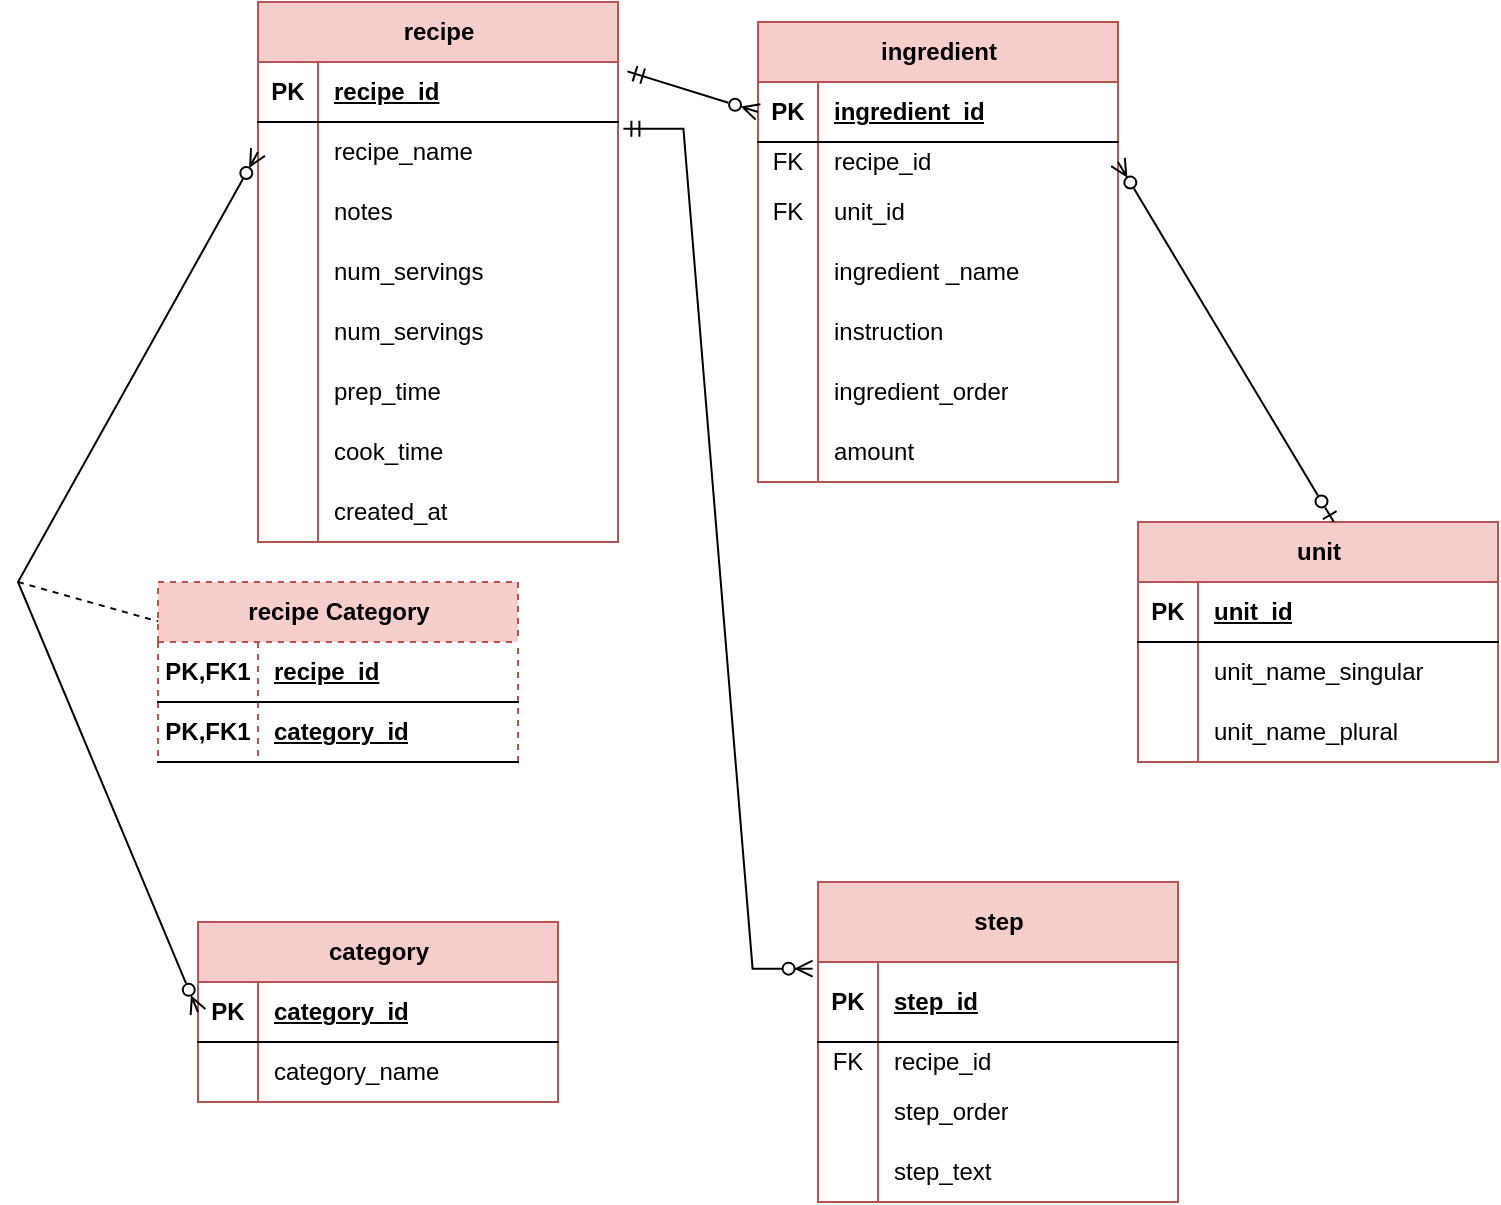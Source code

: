<mxfile version="21.6.1" type="device">
  <diagram name="Page-1" id="COwn-iCRxG1GSKmJsG_L">
    <mxGraphModel dx="2150" dy="827" grid="1" gridSize="10" guides="1" tooltips="1" connect="1" arrows="1" fold="1" page="1" pageScale="1" pageWidth="850" pageHeight="1100" math="0" shadow="0">
      <root>
        <mxCell id="0" />
        <mxCell id="1" parent="0" />
        <mxCell id="LNGiMgMprRt3hZDyTPOg-1" value="recipe" style="shape=table;startSize=30;container=1;collapsible=1;childLayout=tableLayout;fixedRows=1;rowLines=0;fontStyle=1;align=center;resizeLast=1;html=1;fillColor=#f8cecc;strokeColor=#b85450;" parent="1" vertex="1">
          <mxGeometry x="-40" y="40" width="180" height="270" as="geometry" />
        </mxCell>
        <mxCell id="LNGiMgMprRt3hZDyTPOg-2" value="" style="shape=tableRow;horizontal=0;startSize=0;swimlaneHead=0;swimlaneBody=0;fillColor=none;collapsible=0;dropTarget=0;points=[[0,0.5],[1,0.5]];portConstraint=eastwest;top=0;left=0;right=0;bottom=1;" parent="LNGiMgMprRt3hZDyTPOg-1" vertex="1">
          <mxGeometry y="30" width="180" height="30" as="geometry" />
        </mxCell>
        <mxCell id="LNGiMgMprRt3hZDyTPOg-3" value="PK" style="shape=partialRectangle;connectable=0;fillColor=none;top=0;left=0;bottom=0;right=0;fontStyle=1;overflow=hidden;whiteSpace=wrap;html=1;" parent="LNGiMgMprRt3hZDyTPOg-2" vertex="1">
          <mxGeometry width="30" height="30" as="geometry">
            <mxRectangle width="30" height="30" as="alternateBounds" />
          </mxGeometry>
        </mxCell>
        <mxCell id="LNGiMgMprRt3hZDyTPOg-4" value="recipe_id" style="shape=partialRectangle;connectable=0;fillColor=none;top=0;left=0;bottom=0;right=0;align=left;spacingLeft=6;fontStyle=5;overflow=hidden;whiteSpace=wrap;html=1;" parent="LNGiMgMprRt3hZDyTPOg-2" vertex="1">
          <mxGeometry x="30" width="150" height="30" as="geometry">
            <mxRectangle width="150" height="30" as="alternateBounds" />
          </mxGeometry>
        </mxCell>
        <mxCell id="LNGiMgMprRt3hZDyTPOg-5" value="" style="shape=tableRow;horizontal=0;startSize=0;swimlaneHead=0;swimlaneBody=0;fillColor=none;collapsible=0;dropTarget=0;points=[[0,0.5],[1,0.5]];portConstraint=eastwest;top=0;left=0;right=0;bottom=0;" parent="LNGiMgMprRt3hZDyTPOg-1" vertex="1">
          <mxGeometry y="60" width="180" height="30" as="geometry" />
        </mxCell>
        <mxCell id="LNGiMgMprRt3hZDyTPOg-6" value="" style="shape=partialRectangle;connectable=0;fillColor=none;top=0;left=0;bottom=0;right=0;editable=1;overflow=hidden;whiteSpace=wrap;html=1;" parent="LNGiMgMprRt3hZDyTPOg-5" vertex="1">
          <mxGeometry width="30" height="30" as="geometry">
            <mxRectangle width="30" height="30" as="alternateBounds" />
          </mxGeometry>
        </mxCell>
        <mxCell id="LNGiMgMprRt3hZDyTPOg-7" value="recipe_name" style="shape=partialRectangle;connectable=0;fillColor=none;top=0;left=0;bottom=0;right=0;align=left;spacingLeft=6;overflow=hidden;whiteSpace=wrap;html=1;" parent="LNGiMgMprRt3hZDyTPOg-5" vertex="1">
          <mxGeometry x="30" width="150" height="30" as="geometry">
            <mxRectangle width="150" height="30" as="alternateBounds" />
          </mxGeometry>
        </mxCell>
        <mxCell id="LNGiMgMprRt3hZDyTPOg-8" value="" style="shape=tableRow;horizontal=0;startSize=0;swimlaneHead=0;swimlaneBody=0;fillColor=none;collapsible=0;dropTarget=0;points=[[0,0.5],[1,0.5]];portConstraint=eastwest;top=0;left=0;right=0;bottom=0;" parent="LNGiMgMprRt3hZDyTPOg-1" vertex="1">
          <mxGeometry y="90" width="180" height="30" as="geometry" />
        </mxCell>
        <mxCell id="LNGiMgMprRt3hZDyTPOg-9" value="" style="shape=partialRectangle;connectable=0;fillColor=none;top=0;left=0;bottom=0;right=0;editable=1;overflow=hidden;whiteSpace=wrap;html=1;" parent="LNGiMgMprRt3hZDyTPOg-8" vertex="1">
          <mxGeometry width="30" height="30" as="geometry">
            <mxRectangle width="30" height="30" as="alternateBounds" />
          </mxGeometry>
        </mxCell>
        <mxCell id="LNGiMgMprRt3hZDyTPOg-10" value="notes" style="shape=partialRectangle;connectable=0;fillColor=none;top=0;left=0;bottom=0;right=0;align=left;spacingLeft=6;overflow=hidden;whiteSpace=wrap;html=1;" parent="LNGiMgMprRt3hZDyTPOg-8" vertex="1">
          <mxGeometry x="30" width="150" height="30" as="geometry">
            <mxRectangle width="150" height="30" as="alternateBounds" />
          </mxGeometry>
        </mxCell>
        <mxCell id="LNGiMgMprRt3hZDyTPOg-120" value="" style="shape=tableRow;horizontal=0;startSize=0;swimlaneHead=0;swimlaneBody=0;fillColor=none;collapsible=0;dropTarget=0;points=[[0,0.5],[1,0.5]];portConstraint=eastwest;top=0;left=0;right=0;bottom=0;" parent="LNGiMgMprRt3hZDyTPOg-1" vertex="1">
          <mxGeometry y="120" width="180" height="30" as="geometry" />
        </mxCell>
        <mxCell id="LNGiMgMprRt3hZDyTPOg-121" value="" style="shape=partialRectangle;connectable=0;fillColor=none;top=0;left=0;bottom=0;right=0;editable=1;overflow=hidden;whiteSpace=wrap;html=1;" parent="LNGiMgMprRt3hZDyTPOg-120" vertex="1">
          <mxGeometry width="30" height="30" as="geometry">
            <mxRectangle width="30" height="30" as="alternateBounds" />
          </mxGeometry>
        </mxCell>
        <mxCell id="LNGiMgMprRt3hZDyTPOg-122" value="num_servings" style="shape=partialRectangle;connectable=0;fillColor=none;top=0;left=0;bottom=0;right=0;align=left;spacingLeft=6;overflow=hidden;whiteSpace=wrap;html=1;" parent="LNGiMgMprRt3hZDyTPOg-120" vertex="1">
          <mxGeometry x="30" width="150" height="30" as="geometry">
            <mxRectangle width="150" height="30" as="alternateBounds" />
          </mxGeometry>
        </mxCell>
        <mxCell id="LNGiMgMprRt3hZDyTPOg-11" value="" style="shape=tableRow;horizontal=0;startSize=0;swimlaneHead=0;swimlaneBody=0;fillColor=none;collapsible=0;dropTarget=0;points=[[0,0.5],[1,0.5]];portConstraint=eastwest;top=0;left=0;right=0;bottom=0;" parent="LNGiMgMprRt3hZDyTPOg-1" vertex="1">
          <mxGeometry y="150" width="180" height="30" as="geometry" />
        </mxCell>
        <mxCell id="LNGiMgMprRt3hZDyTPOg-12" value="" style="shape=partialRectangle;connectable=0;fillColor=none;top=0;left=0;bottom=0;right=0;editable=1;overflow=hidden;whiteSpace=wrap;html=1;" parent="LNGiMgMprRt3hZDyTPOg-11" vertex="1">
          <mxGeometry width="30" height="30" as="geometry">
            <mxRectangle width="30" height="30" as="alternateBounds" />
          </mxGeometry>
        </mxCell>
        <mxCell id="LNGiMgMprRt3hZDyTPOg-13" value="num_servings" style="shape=partialRectangle;connectable=0;fillColor=none;top=0;left=0;bottom=0;right=0;align=left;spacingLeft=6;overflow=hidden;whiteSpace=wrap;html=1;" parent="LNGiMgMprRt3hZDyTPOg-11" vertex="1">
          <mxGeometry x="30" width="150" height="30" as="geometry">
            <mxRectangle width="150" height="30" as="alternateBounds" />
          </mxGeometry>
        </mxCell>
        <mxCell id="LNGiMgMprRt3hZDyTPOg-92" style="shape=tableRow;horizontal=0;startSize=0;swimlaneHead=0;swimlaneBody=0;fillColor=none;collapsible=0;dropTarget=0;points=[[0,0.5],[1,0.5]];portConstraint=eastwest;top=0;left=0;right=0;bottom=0;" parent="LNGiMgMprRt3hZDyTPOg-1" vertex="1">
          <mxGeometry y="180" width="180" height="30" as="geometry" />
        </mxCell>
        <mxCell id="LNGiMgMprRt3hZDyTPOg-93" style="shape=partialRectangle;connectable=0;fillColor=none;top=0;left=0;bottom=0;right=0;editable=1;overflow=hidden;whiteSpace=wrap;html=1;" parent="LNGiMgMprRt3hZDyTPOg-92" vertex="1">
          <mxGeometry width="30" height="30" as="geometry">
            <mxRectangle width="30" height="30" as="alternateBounds" />
          </mxGeometry>
        </mxCell>
        <mxCell id="LNGiMgMprRt3hZDyTPOg-94" value="prep_time" style="shape=partialRectangle;connectable=0;fillColor=none;top=0;left=0;bottom=0;right=0;align=left;spacingLeft=6;overflow=hidden;whiteSpace=wrap;html=1;" parent="LNGiMgMprRt3hZDyTPOg-92" vertex="1">
          <mxGeometry x="30" width="150" height="30" as="geometry">
            <mxRectangle width="150" height="30" as="alternateBounds" />
          </mxGeometry>
        </mxCell>
        <mxCell id="LNGiMgMprRt3hZDyTPOg-95" style="shape=tableRow;horizontal=0;startSize=0;swimlaneHead=0;swimlaneBody=0;fillColor=none;collapsible=0;dropTarget=0;points=[[0,0.5],[1,0.5]];portConstraint=eastwest;top=0;left=0;right=0;bottom=0;" parent="LNGiMgMprRt3hZDyTPOg-1" vertex="1">
          <mxGeometry y="210" width="180" height="30" as="geometry" />
        </mxCell>
        <mxCell id="LNGiMgMprRt3hZDyTPOg-96" style="shape=partialRectangle;connectable=0;fillColor=none;top=0;left=0;bottom=0;right=0;editable=1;overflow=hidden;whiteSpace=wrap;html=1;" parent="LNGiMgMprRt3hZDyTPOg-95" vertex="1">
          <mxGeometry width="30" height="30" as="geometry">
            <mxRectangle width="30" height="30" as="alternateBounds" />
          </mxGeometry>
        </mxCell>
        <mxCell id="LNGiMgMprRt3hZDyTPOg-97" value="cook_time" style="shape=partialRectangle;connectable=0;fillColor=none;top=0;left=0;bottom=0;right=0;align=left;spacingLeft=6;overflow=hidden;whiteSpace=wrap;html=1;" parent="LNGiMgMprRt3hZDyTPOg-95" vertex="1">
          <mxGeometry x="30" width="150" height="30" as="geometry">
            <mxRectangle width="150" height="30" as="alternateBounds" />
          </mxGeometry>
        </mxCell>
        <mxCell id="LNGiMgMprRt3hZDyTPOg-98" style="shape=tableRow;horizontal=0;startSize=0;swimlaneHead=0;swimlaneBody=0;fillColor=none;collapsible=0;dropTarget=0;points=[[0,0.5],[1,0.5]];portConstraint=eastwest;top=0;left=0;right=0;bottom=0;" parent="LNGiMgMprRt3hZDyTPOg-1" vertex="1">
          <mxGeometry y="240" width="180" height="30" as="geometry" />
        </mxCell>
        <mxCell id="LNGiMgMprRt3hZDyTPOg-99" style="shape=partialRectangle;connectable=0;fillColor=none;top=0;left=0;bottom=0;right=0;editable=1;overflow=hidden;whiteSpace=wrap;html=1;" parent="LNGiMgMprRt3hZDyTPOg-98" vertex="1">
          <mxGeometry width="30" height="30" as="geometry">
            <mxRectangle width="30" height="30" as="alternateBounds" />
          </mxGeometry>
        </mxCell>
        <mxCell id="LNGiMgMprRt3hZDyTPOg-100" value="created_at" style="shape=partialRectangle;connectable=0;fillColor=none;top=0;left=0;bottom=0;right=0;align=left;spacingLeft=6;overflow=hidden;whiteSpace=wrap;html=1;" parent="LNGiMgMprRt3hZDyTPOg-98" vertex="1">
          <mxGeometry x="30" width="150" height="30" as="geometry">
            <mxRectangle width="150" height="30" as="alternateBounds" />
          </mxGeometry>
        </mxCell>
        <mxCell id="LNGiMgMprRt3hZDyTPOg-14" value="ingredient" style="shape=table;startSize=30;container=1;collapsible=1;childLayout=tableLayout;fixedRows=1;rowLines=0;fontStyle=1;align=center;resizeLast=1;html=1;fillColor=#f8cecc;strokeColor=#b85450;" parent="1" vertex="1">
          <mxGeometry x="210" y="50" width="180" height="230" as="geometry" />
        </mxCell>
        <mxCell id="LNGiMgMprRt3hZDyTPOg-15" value="" style="shape=tableRow;horizontal=0;startSize=0;swimlaneHead=0;swimlaneBody=0;fillColor=none;collapsible=0;dropTarget=0;points=[[0,0.5],[1,0.5]];portConstraint=eastwest;top=0;left=0;right=0;bottom=1;" parent="LNGiMgMprRt3hZDyTPOg-14" vertex="1">
          <mxGeometry y="30" width="180" height="30" as="geometry" />
        </mxCell>
        <mxCell id="LNGiMgMprRt3hZDyTPOg-16" value="PK" style="shape=partialRectangle;connectable=0;fillColor=none;top=0;left=0;bottom=0;right=0;fontStyle=1;overflow=hidden;whiteSpace=wrap;html=1;" parent="LNGiMgMprRt3hZDyTPOg-15" vertex="1">
          <mxGeometry width="30" height="30" as="geometry">
            <mxRectangle width="30" height="30" as="alternateBounds" />
          </mxGeometry>
        </mxCell>
        <mxCell id="LNGiMgMprRt3hZDyTPOg-17" value="ingredient_id" style="shape=partialRectangle;connectable=0;fillColor=none;top=0;left=0;bottom=0;right=0;align=left;spacingLeft=6;fontStyle=5;overflow=hidden;whiteSpace=wrap;html=1;" parent="LNGiMgMprRt3hZDyTPOg-15" vertex="1">
          <mxGeometry x="30" width="150" height="30" as="geometry">
            <mxRectangle width="150" height="30" as="alternateBounds" />
          </mxGeometry>
        </mxCell>
        <mxCell id="LNGiMgMprRt3hZDyTPOg-18" value="" style="shape=tableRow;horizontal=0;startSize=0;swimlaneHead=0;swimlaneBody=0;fillColor=none;collapsible=0;dropTarget=0;points=[[0,0.5],[1,0.5]];portConstraint=eastwest;top=0;left=0;right=0;bottom=0;" parent="LNGiMgMprRt3hZDyTPOg-14" vertex="1">
          <mxGeometry y="60" width="180" height="20" as="geometry" />
        </mxCell>
        <mxCell id="LNGiMgMprRt3hZDyTPOg-19" value="FK" style="shape=partialRectangle;connectable=0;fillColor=none;top=0;left=0;bottom=0;right=0;editable=1;overflow=hidden;whiteSpace=wrap;html=1;" parent="LNGiMgMprRt3hZDyTPOg-18" vertex="1">
          <mxGeometry width="30" height="20" as="geometry">
            <mxRectangle width="30" height="20" as="alternateBounds" />
          </mxGeometry>
        </mxCell>
        <mxCell id="LNGiMgMprRt3hZDyTPOg-20" value="recipe_id" style="shape=partialRectangle;connectable=0;fillColor=none;top=0;left=0;bottom=0;right=0;align=left;spacingLeft=6;overflow=hidden;whiteSpace=wrap;html=1;" parent="LNGiMgMprRt3hZDyTPOg-18" vertex="1">
          <mxGeometry x="30" width="150" height="20" as="geometry">
            <mxRectangle width="150" height="20" as="alternateBounds" />
          </mxGeometry>
        </mxCell>
        <mxCell id="LNGiMgMprRt3hZDyTPOg-21" value="" style="shape=tableRow;horizontal=0;startSize=0;swimlaneHead=0;swimlaneBody=0;fillColor=none;collapsible=0;dropTarget=0;points=[[0,0.5],[1,0.5]];portConstraint=eastwest;top=0;left=0;right=0;bottom=0;" parent="LNGiMgMprRt3hZDyTPOg-14" vertex="1">
          <mxGeometry y="80" width="180" height="30" as="geometry" />
        </mxCell>
        <mxCell id="LNGiMgMprRt3hZDyTPOg-22" value="FK" style="shape=partialRectangle;connectable=0;fillColor=none;top=0;left=0;bottom=0;right=0;editable=1;overflow=hidden;whiteSpace=wrap;html=1;" parent="LNGiMgMprRt3hZDyTPOg-21" vertex="1">
          <mxGeometry width="30" height="30" as="geometry">
            <mxRectangle width="30" height="30" as="alternateBounds" />
          </mxGeometry>
        </mxCell>
        <mxCell id="LNGiMgMprRt3hZDyTPOg-23" value="unit_id" style="shape=partialRectangle;connectable=0;fillColor=none;top=0;left=0;bottom=0;right=0;align=left;spacingLeft=6;overflow=hidden;whiteSpace=wrap;html=1;" parent="LNGiMgMprRt3hZDyTPOg-21" vertex="1">
          <mxGeometry x="30" width="150" height="30" as="geometry">
            <mxRectangle width="150" height="30" as="alternateBounds" />
          </mxGeometry>
        </mxCell>
        <mxCell id="LNGiMgMprRt3hZDyTPOg-24" value="" style="shape=tableRow;horizontal=0;startSize=0;swimlaneHead=0;swimlaneBody=0;fillColor=none;collapsible=0;dropTarget=0;points=[[0,0.5],[1,0.5]];portConstraint=eastwest;top=0;left=0;right=0;bottom=0;" parent="LNGiMgMprRt3hZDyTPOg-14" vertex="1">
          <mxGeometry y="110" width="180" height="30" as="geometry" />
        </mxCell>
        <mxCell id="LNGiMgMprRt3hZDyTPOg-25" value="" style="shape=partialRectangle;connectable=0;fillColor=none;top=0;left=0;bottom=0;right=0;editable=1;overflow=hidden;whiteSpace=wrap;html=1;" parent="LNGiMgMprRt3hZDyTPOg-24" vertex="1">
          <mxGeometry width="30" height="30" as="geometry">
            <mxRectangle width="30" height="30" as="alternateBounds" />
          </mxGeometry>
        </mxCell>
        <mxCell id="LNGiMgMprRt3hZDyTPOg-26" value="ingredient _name" style="shape=partialRectangle;connectable=0;fillColor=none;top=0;left=0;bottom=0;right=0;align=left;spacingLeft=6;overflow=hidden;whiteSpace=wrap;html=1;" parent="LNGiMgMprRt3hZDyTPOg-24" vertex="1">
          <mxGeometry x="30" width="150" height="30" as="geometry">
            <mxRectangle width="150" height="30" as="alternateBounds" />
          </mxGeometry>
        </mxCell>
        <mxCell id="LNGiMgMprRt3hZDyTPOg-101" style="shape=tableRow;horizontal=0;startSize=0;swimlaneHead=0;swimlaneBody=0;fillColor=none;collapsible=0;dropTarget=0;points=[[0,0.5],[1,0.5]];portConstraint=eastwest;top=0;left=0;right=0;bottom=0;" parent="LNGiMgMprRt3hZDyTPOg-14" vertex="1">
          <mxGeometry y="140" width="180" height="30" as="geometry" />
        </mxCell>
        <mxCell id="LNGiMgMprRt3hZDyTPOg-102" style="shape=partialRectangle;connectable=0;fillColor=none;top=0;left=0;bottom=0;right=0;editable=1;overflow=hidden;whiteSpace=wrap;html=1;" parent="LNGiMgMprRt3hZDyTPOg-101" vertex="1">
          <mxGeometry width="30" height="30" as="geometry">
            <mxRectangle width="30" height="30" as="alternateBounds" />
          </mxGeometry>
        </mxCell>
        <mxCell id="LNGiMgMprRt3hZDyTPOg-103" value="instruction" style="shape=partialRectangle;connectable=0;fillColor=none;top=0;left=0;bottom=0;right=0;align=left;spacingLeft=6;overflow=hidden;whiteSpace=wrap;html=1;" parent="LNGiMgMprRt3hZDyTPOg-101" vertex="1">
          <mxGeometry x="30" width="150" height="30" as="geometry">
            <mxRectangle width="150" height="30" as="alternateBounds" />
          </mxGeometry>
        </mxCell>
        <mxCell id="LNGiMgMprRt3hZDyTPOg-104" style="shape=tableRow;horizontal=0;startSize=0;swimlaneHead=0;swimlaneBody=0;fillColor=none;collapsible=0;dropTarget=0;points=[[0,0.5],[1,0.5]];portConstraint=eastwest;top=0;left=0;right=0;bottom=0;" parent="LNGiMgMprRt3hZDyTPOg-14" vertex="1">
          <mxGeometry y="170" width="180" height="30" as="geometry" />
        </mxCell>
        <mxCell id="LNGiMgMprRt3hZDyTPOg-105" style="shape=partialRectangle;connectable=0;fillColor=none;top=0;left=0;bottom=0;right=0;editable=1;overflow=hidden;whiteSpace=wrap;html=1;" parent="LNGiMgMprRt3hZDyTPOg-104" vertex="1">
          <mxGeometry width="30" height="30" as="geometry">
            <mxRectangle width="30" height="30" as="alternateBounds" />
          </mxGeometry>
        </mxCell>
        <mxCell id="LNGiMgMprRt3hZDyTPOg-106" value="ingredient_order" style="shape=partialRectangle;connectable=0;fillColor=none;top=0;left=0;bottom=0;right=0;align=left;spacingLeft=6;overflow=hidden;whiteSpace=wrap;html=1;" parent="LNGiMgMprRt3hZDyTPOg-104" vertex="1">
          <mxGeometry x="30" width="150" height="30" as="geometry">
            <mxRectangle width="150" height="30" as="alternateBounds" />
          </mxGeometry>
        </mxCell>
        <mxCell id="LNGiMgMprRt3hZDyTPOg-107" style="shape=tableRow;horizontal=0;startSize=0;swimlaneHead=0;swimlaneBody=0;fillColor=none;collapsible=0;dropTarget=0;points=[[0,0.5],[1,0.5]];portConstraint=eastwest;top=0;left=0;right=0;bottom=0;" parent="LNGiMgMprRt3hZDyTPOg-14" vertex="1">
          <mxGeometry y="200" width="180" height="30" as="geometry" />
        </mxCell>
        <mxCell id="LNGiMgMprRt3hZDyTPOg-108" style="shape=partialRectangle;connectable=0;fillColor=none;top=0;left=0;bottom=0;right=0;editable=1;overflow=hidden;whiteSpace=wrap;html=1;" parent="LNGiMgMprRt3hZDyTPOg-107" vertex="1">
          <mxGeometry width="30" height="30" as="geometry">
            <mxRectangle width="30" height="30" as="alternateBounds" />
          </mxGeometry>
        </mxCell>
        <mxCell id="LNGiMgMprRt3hZDyTPOg-109" value="amount" style="shape=partialRectangle;connectable=0;fillColor=none;top=0;left=0;bottom=0;right=0;align=left;spacingLeft=6;overflow=hidden;whiteSpace=wrap;html=1;" parent="LNGiMgMprRt3hZDyTPOg-107" vertex="1">
          <mxGeometry x="30" width="150" height="30" as="geometry">
            <mxRectangle width="150" height="30" as="alternateBounds" />
          </mxGeometry>
        </mxCell>
        <mxCell id="LNGiMgMprRt3hZDyTPOg-27" value="recipe Category" style="shape=table;startSize=30;container=1;collapsible=1;childLayout=tableLayout;fixedRows=1;rowLines=0;fontStyle=1;align=center;resizeLast=1;html=1;dashed=1;fillColor=#f8cecc;strokeColor=#b85450;" parent="1" vertex="1">
          <mxGeometry x="-90" y="330" width="180" height="90" as="geometry" />
        </mxCell>
        <mxCell id="LNGiMgMprRt3hZDyTPOg-28" value="" style="shape=tableRow;horizontal=0;startSize=0;swimlaneHead=0;swimlaneBody=0;fillColor=none;collapsible=0;dropTarget=0;points=[[0,0.5],[1,0.5]];portConstraint=eastwest;top=0;left=0;right=0;bottom=1;" parent="LNGiMgMprRt3hZDyTPOg-27" vertex="1">
          <mxGeometry y="30" width="180" height="30" as="geometry" />
        </mxCell>
        <mxCell id="LNGiMgMprRt3hZDyTPOg-29" value="PK,FK1" style="shape=partialRectangle;connectable=0;fillColor=none;top=0;left=0;bottom=0;right=0;fontStyle=1;overflow=hidden;whiteSpace=wrap;html=1;" parent="LNGiMgMprRt3hZDyTPOg-28" vertex="1">
          <mxGeometry width="50" height="30" as="geometry">
            <mxRectangle width="50" height="30" as="alternateBounds" />
          </mxGeometry>
        </mxCell>
        <mxCell id="LNGiMgMprRt3hZDyTPOg-30" value="recipe_id" style="shape=partialRectangle;connectable=0;fillColor=none;top=0;left=0;bottom=0;right=0;align=left;spacingLeft=6;fontStyle=5;overflow=hidden;whiteSpace=wrap;html=1;" parent="LNGiMgMprRt3hZDyTPOg-28" vertex="1">
          <mxGeometry x="50" width="130" height="30" as="geometry">
            <mxRectangle width="130" height="30" as="alternateBounds" />
          </mxGeometry>
        </mxCell>
        <mxCell id="LNGiMgMprRt3hZDyTPOg-110" value="" style="shape=tableRow;horizontal=0;startSize=0;swimlaneHead=0;swimlaneBody=0;fillColor=none;collapsible=0;dropTarget=0;points=[[0,0.5],[1,0.5]];portConstraint=eastwest;top=0;left=0;right=0;bottom=1;" parent="LNGiMgMprRt3hZDyTPOg-27" vertex="1">
          <mxGeometry y="60" width="180" height="30" as="geometry" />
        </mxCell>
        <mxCell id="LNGiMgMprRt3hZDyTPOg-111" value="PK,FK1" style="shape=partialRectangle;connectable=0;fillColor=none;top=0;left=0;bottom=0;right=0;fontStyle=1;overflow=hidden;whiteSpace=wrap;html=1;" parent="LNGiMgMprRt3hZDyTPOg-110" vertex="1">
          <mxGeometry width="50" height="30" as="geometry">
            <mxRectangle width="50" height="30" as="alternateBounds" />
          </mxGeometry>
        </mxCell>
        <mxCell id="LNGiMgMprRt3hZDyTPOg-112" value="category_id" style="shape=partialRectangle;connectable=0;fillColor=none;top=0;left=0;bottom=0;right=0;align=left;spacingLeft=6;fontStyle=5;overflow=hidden;whiteSpace=wrap;html=1;" parent="LNGiMgMprRt3hZDyTPOg-110" vertex="1">
          <mxGeometry x="50" width="130" height="30" as="geometry">
            <mxRectangle width="130" height="30" as="alternateBounds" />
          </mxGeometry>
        </mxCell>
        <mxCell id="LNGiMgMprRt3hZDyTPOg-40" value="unit" style="shape=table;startSize=30;container=1;collapsible=1;childLayout=tableLayout;fixedRows=1;rowLines=0;fontStyle=1;align=center;resizeLast=1;html=1;fillColor=#f8cecc;strokeColor=#b85450;" parent="1" vertex="1">
          <mxGeometry x="400" y="300" width="180" height="120" as="geometry" />
        </mxCell>
        <mxCell id="LNGiMgMprRt3hZDyTPOg-41" value="" style="shape=tableRow;horizontal=0;startSize=0;swimlaneHead=0;swimlaneBody=0;fillColor=none;collapsible=0;dropTarget=0;points=[[0,0.5],[1,0.5]];portConstraint=eastwest;top=0;left=0;right=0;bottom=1;" parent="LNGiMgMprRt3hZDyTPOg-40" vertex="1">
          <mxGeometry y="30" width="180" height="30" as="geometry" />
        </mxCell>
        <mxCell id="LNGiMgMprRt3hZDyTPOg-42" value="PK" style="shape=partialRectangle;connectable=0;fillColor=none;top=0;left=0;bottom=0;right=0;fontStyle=1;overflow=hidden;whiteSpace=wrap;html=1;" parent="LNGiMgMprRt3hZDyTPOg-41" vertex="1">
          <mxGeometry width="30" height="30" as="geometry">
            <mxRectangle width="30" height="30" as="alternateBounds" />
          </mxGeometry>
        </mxCell>
        <mxCell id="LNGiMgMprRt3hZDyTPOg-43" value="unit_id" style="shape=partialRectangle;connectable=0;fillColor=none;top=0;left=0;bottom=0;right=0;align=left;spacingLeft=6;fontStyle=5;overflow=hidden;whiteSpace=wrap;html=1;" parent="LNGiMgMprRt3hZDyTPOg-41" vertex="1">
          <mxGeometry x="30" width="150" height="30" as="geometry">
            <mxRectangle width="150" height="30" as="alternateBounds" />
          </mxGeometry>
        </mxCell>
        <mxCell id="LNGiMgMprRt3hZDyTPOg-44" value="" style="shape=tableRow;horizontal=0;startSize=0;swimlaneHead=0;swimlaneBody=0;fillColor=none;collapsible=0;dropTarget=0;points=[[0,0.5],[1,0.5]];portConstraint=eastwest;top=0;left=0;right=0;bottom=0;" parent="LNGiMgMprRt3hZDyTPOg-40" vertex="1">
          <mxGeometry y="60" width="180" height="30" as="geometry" />
        </mxCell>
        <mxCell id="LNGiMgMprRt3hZDyTPOg-45" value="" style="shape=partialRectangle;connectable=0;fillColor=none;top=0;left=0;bottom=0;right=0;editable=1;overflow=hidden;whiteSpace=wrap;html=1;" parent="LNGiMgMprRt3hZDyTPOg-44" vertex="1">
          <mxGeometry width="30" height="30" as="geometry">
            <mxRectangle width="30" height="30" as="alternateBounds" />
          </mxGeometry>
        </mxCell>
        <mxCell id="LNGiMgMprRt3hZDyTPOg-46" value="unit_name_singular" style="shape=partialRectangle;connectable=0;fillColor=none;top=0;left=0;bottom=0;right=0;align=left;spacingLeft=6;overflow=hidden;whiteSpace=wrap;html=1;" parent="LNGiMgMprRt3hZDyTPOg-44" vertex="1">
          <mxGeometry x="30" width="150" height="30" as="geometry">
            <mxRectangle width="150" height="30" as="alternateBounds" />
          </mxGeometry>
        </mxCell>
        <mxCell id="LNGiMgMprRt3hZDyTPOg-47" value="" style="shape=tableRow;horizontal=0;startSize=0;swimlaneHead=0;swimlaneBody=0;fillColor=none;collapsible=0;dropTarget=0;points=[[0,0.5],[1,0.5]];portConstraint=eastwest;top=0;left=0;right=0;bottom=0;" parent="LNGiMgMprRt3hZDyTPOg-40" vertex="1">
          <mxGeometry y="90" width="180" height="30" as="geometry" />
        </mxCell>
        <mxCell id="LNGiMgMprRt3hZDyTPOg-48" value="" style="shape=partialRectangle;connectable=0;fillColor=none;top=0;left=0;bottom=0;right=0;editable=1;overflow=hidden;whiteSpace=wrap;html=1;" parent="LNGiMgMprRt3hZDyTPOg-47" vertex="1">
          <mxGeometry width="30" height="30" as="geometry">
            <mxRectangle width="30" height="30" as="alternateBounds" />
          </mxGeometry>
        </mxCell>
        <mxCell id="LNGiMgMprRt3hZDyTPOg-49" value="unit_name_plural" style="shape=partialRectangle;connectable=0;fillColor=none;top=0;left=0;bottom=0;right=0;align=left;spacingLeft=6;overflow=hidden;whiteSpace=wrap;html=1;" parent="LNGiMgMprRt3hZDyTPOg-47" vertex="1">
          <mxGeometry x="30" width="150" height="30" as="geometry">
            <mxRectangle width="150" height="30" as="alternateBounds" />
          </mxGeometry>
        </mxCell>
        <mxCell id="LNGiMgMprRt3hZDyTPOg-66" value="category" style="shape=table;startSize=30;container=1;collapsible=1;childLayout=tableLayout;fixedRows=1;rowLines=0;fontStyle=1;align=center;resizeLast=1;html=1;fillColor=#f8cecc;strokeColor=#b85450;" parent="1" vertex="1">
          <mxGeometry x="-70" y="500" width="180" height="90" as="geometry" />
        </mxCell>
        <mxCell id="LNGiMgMprRt3hZDyTPOg-67" value="" style="shape=tableRow;horizontal=0;startSize=0;swimlaneHead=0;swimlaneBody=0;fillColor=none;collapsible=0;dropTarget=0;points=[[0,0.5],[1,0.5]];portConstraint=eastwest;top=0;left=0;right=0;bottom=1;" parent="LNGiMgMprRt3hZDyTPOg-66" vertex="1">
          <mxGeometry y="30" width="180" height="30" as="geometry" />
        </mxCell>
        <mxCell id="LNGiMgMprRt3hZDyTPOg-68" value="PK" style="shape=partialRectangle;connectable=0;fillColor=none;top=0;left=0;bottom=0;right=0;fontStyle=1;overflow=hidden;whiteSpace=wrap;html=1;" parent="LNGiMgMprRt3hZDyTPOg-67" vertex="1">
          <mxGeometry width="30" height="30" as="geometry">
            <mxRectangle width="30" height="30" as="alternateBounds" />
          </mxGeometry>
        </mxCell>
        <mxCell id="LNGiMgMprRt3hZDyTPOg-69" value="category_id" style="shape=partialRectangle;connectable=0;fillColor=none;top=0;left=0;bottom=0;right=0;align=left;spacingLeft=6;fontStyle=5;overflow=hidden;whiteSpace=wrap;html=1;" parent="LNGiMgMprRt3hZDyTPOg-67" vertex="1">
          <mxGeometry x="30" width="150" height="30" as="geometry">
            <mxRectangle width="150" height="30" as="alternateBounds" />
          </mxGeometry>
        </mxCell>
        <mxCell id="LNGiMgMprRt3hZDyTPOg-70" value="" style="shape=tableRow;horizontal=0;startSize=0;swimlaneHead=0;swimlaneBody=0;fillColor=none;collapsible=0;dropTarget=0;points=[[0,0.5],[1,0.5]];portConstraint=eastwest;top=0;left=0;right=0;bottom=0;" parent="LNGiMgMprRt3hZDyTPOg-66" vertex="1">
          <mxGeometry y="60" width="180" height="30" as="geometry" />
        </mxCell>
        <mxCell id="LNGiMgMprRt3hZDyTPOg-71" value="" style="shape=partialRectangle;connectable=0;fillColor=none;top=0;left=0;bottom=0;right=0;editable=1;overflow=hidden;whiteSpace=wrap;html=1;" parent="LNGiMgMprRt3hZDyTPOg-70" vertex="1">
          <mxGeometry width="30" height="30" as="geometry">
            <mxRectangle width="30" height="30" as="alternateBounds" />
          </mxGeometry>
        </mxCell>
        <mxCell id="LNGiMgMprRt3hZDyTPOg-72" value="category_name" style="shape=partialRectangle;connectable=0;fillColor=none;top=0;left=0;bottom=0;right=0;align=left;spacingLeft=6;overflow=hidden;whiteSpace=wrap;html=1;" parent="LNGiMgMprRt3hZDyTPOg-70" vertex="1">
          <mxGeometry x="30" width="150" height="30" as="geometry">
            <mxRectangle width="150" height="30" as="alternateBounds" />
          </mxGeometry>
        </mxCell>
        <mxCell id="LNGiMgMprRt3hZDyTPOg-79" value="step" style="shape=table;startSize=40;container=1;collapsible=1;childLayout=tableLayout;fixedRows=1;rowLines=0;fontStyle=1;align=center;resizeLast=1;html=1;fillColor=#f8cecc;strokeColor=#b85450;" parent="1" vertex="1">
          <mxGeometry x="240" y="480" width="180" height="160" as="geometry" />
        </mxCell>
        <mxCell id="LNGiMgMprRt3hZDyTPOg-80" value="" style="shape=tableRow;horizontal=0;startSize=0;swimlaneHead=0;swimlaneBody=0;fillColor=none;collapsible=0;dropTarget=0;points=[[0,0.5],[1,0.5]];portConstraint=eastwest;top=0;left=0;right=0;bottom=1;" parent="LNGiMgMprRt3hZDyTPOg-79" vertex="1">
          <mxGeometry y="40" width="180" height="40" as="geometry" />
        </mxCell>
        <mxCell id="LNGiMgMprRt3hZDyTPOg-81" value="PK" style="shape=partialRectangle;connectable=0;fillColor=none;top=0;left=0;bottom=0;right=0;fontStyle=1;overflow=hidden;whiteSpace=wrap;html=1;" parent="LNGiMgMprRt3hZDyTPOg-80" vertex="1">
          <mxGeometry width="30" height="40" as="geometry">
            <mxRectangle width="30" height="40" as="alternateBounds" />
          </mxGeometry>
        </mxCell>
        <mxCell id="LNGiMgMprRt3hZDyTPOg-82" value="step_id" style="shape=partialRectangle;connectable=0;fillColor=none;top=0;left=0;bottom=0;right=0;align=left;spacingLeft=6;fontStyle=5;overflow=hidden;whiteSpace=wrap;html=1;" parent="LNGiMgMprRt3hZDyTPOg-80" vertex="1">
          <mxGeometry x="30" width="150" height="40" as="geometry">
            <mxRectangle width="150" height="40" as="alternateBounds" />
          </mxGeometry>
        </mxCell>
        <mxCell id="LNGiMgMprRt3hZDyTPOg-83" value="" style="shape=tableRow;horizontal=0;startSize=0;swimlaneHead=0;swimlaneBody=0;fillColor=none;collapsible=0;dropTarget=0;points=[[0,0.5],[1,0.5]];portConstraint=eastwest;top=0;left=0;right=0;bottom=0;" parent="LNGiMgMprRt3hZDyTPOg-79" vertex="1">
          <mxGeometry y="80" width="180" height="20" as="geometry" />
        </mxCell>
        <mxCell id="LNGiMgMprRt3hZDyTPOg-84" value="FK" style="shape=partialRectangle;connectable=0;fillColor=none;top=0;left=0;bottom=0;right=0;editable=1;overflow=hidden;whiteSpace=wrap;html=1;" parent="LNGiMgMprRt3hZDyTPOg-83" vertex="1">
          <mxGeometry width="30" height="20" as="geometry">
            <mxRectangle width="30" height="20" as="alternateBounds" />
          </mxGeometry>
        </mxCell>
        <mxCell id="LNGiMgMprRt3hZDyTPOg-85" value="recipe_id" style="shape=partialRectangle;connectable=0;fillColor=none;top=0;left=0;bottom=0;right=0;align=left;spacingLeft=6;overflow=hidden;whiteSpace=wrap;html=1;" parent="LNGiMgMprRt3hZDyTPOg-83" vertex="1">
          <mxGeometry x="30" width="150" height="20" as="geometry">
            <mxRectangle width="150" height="20" as="alternateBounds" />
          </mxGeometry>
        </mxCell>
        <mxCell id="LNGiMgMprRt3hZDyTPOg-86" value="" style="shape=tableRow;horizontal=0;startSize=0;swimlaneHead=0;swimlaneBody=0;fillColor=none;collapsible=0;dropTarget=0;points=[[0,0.5],[1,0.5]];portConstraint=eastwest;top=0;left=0;right=0;bottom=0;" parent="LNGiMgMprRt3hZDyTPOg-79" vertex="1">
          <mxGeometry y="100" width="180" height="30" as="geometry" />
        </mxCell>
        <mxCell id="LNGiMgMprRt3hZDyTPOg-87" value="" style="shape=partialRectangle;connectable=0;fillColor=none;top=0;left=0;bottom=0;right=0;editable=1;overflow=hidden;whiteSpace=wrap;html=1;" parent="LNGiMgMprRt3hZDyTPOg-86" vertex="1">
          <mxGeometry width="30" height="30" as="geometry">
            <mxRectangle width="30" height="30" as="alternateBounds" />
          </mxGeometry>
        </mxCell>
        <mxCell id="LNGiMgMprRt3hZDyTPOg-88" value="step_order" style="shape=partialRectangle;connectable=0;fillColor=none;top=0;left=0;bottom=0;right=0;align=left;spacingLeft=6;overflow=hidden;whiteSpace=wrap;html=1;" parent="LNGiMgMprRt3hZDyTPOg-86" vertex="1">
          <mxGeometry x="30" width="150" height="30" as="geometry">
            <mxRectangle width="150" height="30" as="alternateBounds" />
          </mxGeometry>
        </mxCell>
        <mxCell id="LNGiMgMprRt3hZDyTPOg-89" value="" style="shape=tableRow;horizontal=0;startSize=0;swimlaneHead=0;swimlaneBody=0;fillColor=none;collapsible=0;dropTarget=0;points=[[0,0.5],[1,0.5]];portConstraint=eastwest;top=0;left=0;right=0;bottom=0;" parent="LNGiMgMprRt3hZDyTPOg-79" vertex="1">
          <mxGeometry y="130" width="180" height="30" as="geometry" />
        </mxCell>
        <mxCell id="LNGiMgMprRt3hZDyTPOg-90" value="" style="shape=partialRectangle;connectable=0;fillColor=none;top=0;left=0;bottom=0;right=0;editable=1;overflow=hidden;whiteSpace=wrap;html=1;" parent="LNGiMgMprRt3hZDyTPOg-89" vertex="1">
          <mxGeometry width="30" height="30" as="geometry">
            <mxRectangle width="30" height="30" as="alternateBounds" />
          </mxGeometry>
        </mxCell>
        <mxCell id="LNGiMgMprRt3hZDyTPOg-91" value="step_text" style="shape=partialRectangle;connectable=0;fillColor=none;top=0;left=0;bottom=0;right=0;align=left;spacingLeft=6;overflow=hidden;whiteSpace=wrap;html=1;" parent="LNGiMgMprRt3hZDyTPOg-89" vertex="1">
          <mxGeometry x="30" width="150" height="30" as="geometry">
            <mxRectangle width="150" height="30" as="alternateBounds" />
          </mxGeometry>
        </mxCell>
        <mxCell id="LNGiMgMprRt3hZDyTPOg-119" value="" style="endArrow=ERzeroToMany;html=1;rounded=0;exitX=0;exitY=0.5;exitDx=0;exitDy=0;startArrow=ERzeroToMany;startFill=0;endFill=0;entryX=0;entryY=0.5;entryDx=0;entryDy=0;" parent="1" source="LNGiMgMprRt3hZDyTPOg-67" target="LNGiMgMprRt3hZDyTPOg-5" edge="1">
          <mxGeometry relative="1" as="geometry">
            <mxPoint x="-330" y="340" as="sourcePoint" />
            <mxPoint x="-70" y="130" as="targetPoint" />
            <Array as="points">
              <mxPoint x="-160" y="330" />
            </Array>
          </mxGeometry>
        </mxCell>
        <mxCell id="LNGiMgMprRt3hZDyTPOg-126" value="" style="endArrow=none;html=1;rounded=0;dashed=1;" parent="1" target="LNGiMgMprRt3hZDyTPOg-27" edge="1">
          <mxGeometry relative="1" as="geometry">
            <mxPoint x="-160" y="330" as="sourcePoint" />
            <mxPoint x="-50" y="400" as="targetPoint" />
          </mxGeometry>
        </mxCell>
        <mxCell id="LNGiMgMprRt3hZDyTPOg-127" value="" style="edgeStyle=entityRelationEdgeStyle;fontSize=12;html=1;endArrow=ERzeroToMany;startArrow=ERmandOne;rounded=0;entryX=-0.015;entryY=0.083;entryDx=0;entryDy=0;entryPerimeter=0;exitX=1.015;exitY=0.111;exitDx=0;exitDy=0;exitPerimeter=0;" parent="1" source="LNGiMgMprRt3hZDyTPOg-5" target="LNGiMgMprRt3hZDyTPOg-80" edge="1">
          <mxGeometry width="100" height="100" relative="1" as="geometry">
            <mxPoint x="120" y="460" as="sourcePoint" />
            <mxPoint x="220" y="360" as="targetPoint" />
            <Array as="points">
              <mxPoint x="140" y="460" />
              <mxPoint x="230" y="410" />
              <mxPoint x="120" y="440" />
            </Array>
          </mxGeometry>
        </mxCell>
        <mxCell id="LNGiMgMprRt3hZDyTPOg-128" value="" style="endArrow=ERzeroToMany;html=1;rounded=0;entryX=0;entryY=0.5;entryDx=0;entryDy=0;exitX=1.026;exitY=0.156;exitDx=0;exitDy=0;exitPerimeter=0;startArrow=ERmandOne;startFill=0;endFill=0;" parent="1" source="LNGiMgMprRt3hZDyTPOg-2" target="LNGiMgMprRt3hZDyTPOg-15" edge="1">
          <mxGeometry relative="1" as="geometry">
            <mxPoint x="120" y="180" as="sourcePoint" />
            <mxPoint x="280" y="180" as="targetPoint" />
          </mxGeometry>
        </mxCell>
        <mxCell id="LNGiMgMprRt3hZDyTPOg-130" value="" style="endArrow=ERzeroToOne;html=1;rounded=0;entryX=0.544;entryY=0;entryDx=0;entryDy=0;entryPerimeter=0;endFill=0;startArrow=ERzeroToMany;startFill=0;" parent="1" target="LNGiMgMprRt3hZDyTPOg-40" edge="1">
          <mxGeometry relative="1" as="geometry">
            <mxPoint x="390" y="120" as="sourcePoint" />
            <mxPoint x="550" y="120" as="targetPoint" />
            <Array as="points" />
          </mxGeometry>
        </mxCell>
      </root>
    </mxGraphModel>
  </diagram>
</mxfile>
